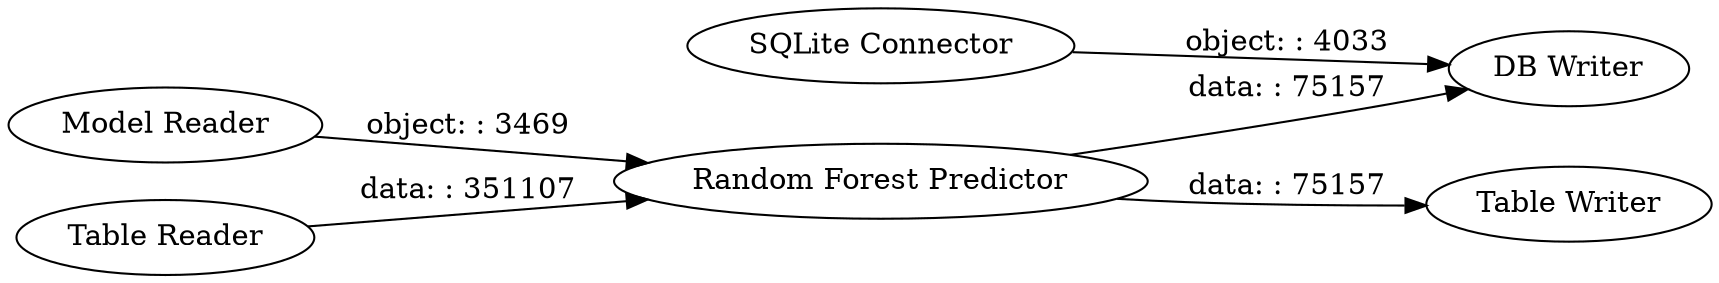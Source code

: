 digraph {
	"7186071195959725619_158" [label="Random Forest Predictor"]
	"7186071195959725619_164" [label="Model Reader"]
	"7186071195959725619_166" [label="Table Writer"]
	"7186071195959725619_161" [label="DB Writer"]
	"7186071195959725619_165" [label="Table Reader"]
	"7186071195959725619_160" [label="SQLite Connector"]
	"7186071195959725619_165" -> "7186071195959725619_158" [label="data: : 351107"]
	"7186071195959725619_160" -> "7186071195959725619_161" [label="object: : 4033"]
	"7186071195959725619_158" -> "7186071195959725619_166" [label="data: : 75157"]
	"7186071195959725619_158" -> "7186071195959725619_161" [label="data: : 75157"]
	"7186071195959725619_164" -> "7186071195959725619_158" [label="object: : 3469"]
	rankdir=LR
}
